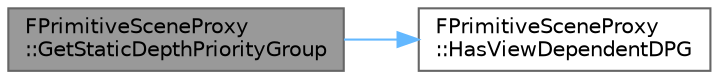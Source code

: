 digraph "FPrimitiveSceneProxy::GetStaticDepthPriorityGroup"
{
 // INTERACTIVE_SVG=YES
 // LATEX_PDF_SIZE
  bgcolor="transparent";
  edge [fontname=Helvetica,fontsize=10,labelfontname=Helvetica,labelfontsize=10];
  node [fontname=Helvetica,fontsize=10,shape=box,height=0.2,width=0.4];
  rankdir="LR";
  Node1 [id="Node000001",label="FPrimitiveSceneProxy\l::GetStaticDepthPriorityGroup",height=0.2,width=0.4,color="gray40", fillcolor="grey60", style="filled", fontcolor="black",tooltip="Determines the DPG to render the primitive in regardless of view."];
  Node1 -> Node2 [id="edge1_Node000001_Node000002",color="steelblue1",style="solid",tooltip=" "];
  Node2 [id="Node000002",label="FPrimitiveSceneProxy\l::HasViewDependentDPG",height=0.2,width=0.4,color="grey40", fillcolor="white", style="filled",URL="$d4/de9/classFPrimitiveSceneProxy.html#ab0d9143a4129d66aaa21728cb17debcd",tooltip=" "];
}
